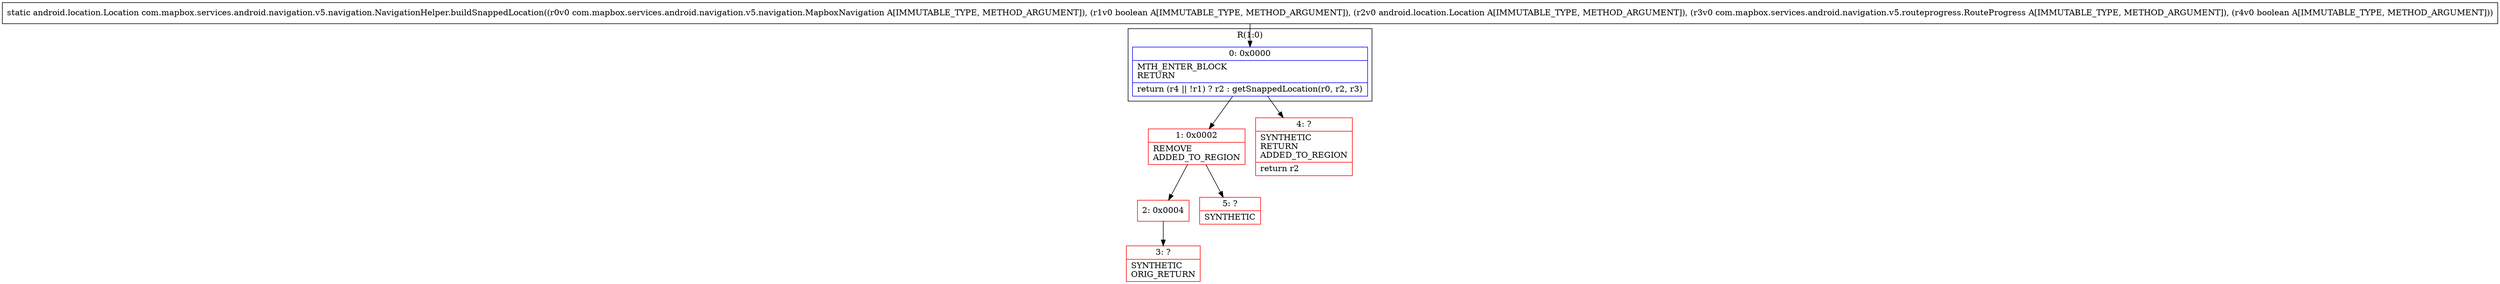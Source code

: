 digraph "CFG forcom.mapbox.services.android.navigation.v5.navigation.NavigationHelper.buildSnappedLocation(Lcom\/mapbox\/services\/android\/navigation\/v5\/navigation\/MapboxNavigation;ZLandroid\/location\/Location;Lcom\/mapbox\/services\/android\/navigation\/v5\/routeprogress\/RouteProgress;Z)Landroid\/location\/Location;" {
subgraph cluster_Region_2046303025 {
label = "R(1:0)";
node [shape=record,color=blue];
Node_0 [shape=record,label="{0\:\ 0x0000|MTH_ENTER_BLOCK\lRETURN\l|return (r4 \|\| !r1) ? r2 : getSnappedLocation(r0, r2, r3)\l}"];
}
Node_1 [shape=record,color=red,label="{1\:\ 0x0002|REMOVE\lADDED_TO_REGION\l}"];
Node_2 [shape=record,color=red,label="{2\:\ 0x0004}"];
Node_3 [shape=record,color=red,label="{3\:\ ?|SYNTHETIC\lORIG_RETURN\l}"];
Node_4 [shape=record,color=red,label="{4\:\ ?|SYNTHETIC\lRETURN\lADDED_TO_REGION\l|return r2\l}"];
Node_5 [shape=record,color=red,label="{5\:\ ?|SYNTHETIC\l}"];
MethodNode[shape=record,label="{static android.location.Location com.mapbox.services.android.navigation.v5.navigation.NavigationHelper.buildSnappedLocation((r0v0 com.mapbox.services.android.navigation.v5.navigation.MapboxNavigation A[IMMUTABLE_TYPE, METHOD_ARGUMENT]), (r1v0 boolean A[IMMUTABLE_TYPE, METHOD_ARGUMENT]), (r2v0 android.location.Location A[IMMUTABLE_TYPE, METHOD_ARGUMENT]), (r3v0 com.mapbox.services.android.navigation.v5.routeprogress.RouteProgress A[IMMUTABLE_TYPE, METHOD_ARGUMENT]), (r4v0 boolean A[IMMUTABLE_TYPE, METHOD_ARGUMENT])) }"];
MethodNode -> Node_0;
Node_0 -> Node_1;
Node_0 -> Node_4;
Node_1 -> Node_2;
Node_1 -> Node_5;
Node_2 -> Node_3;
}

